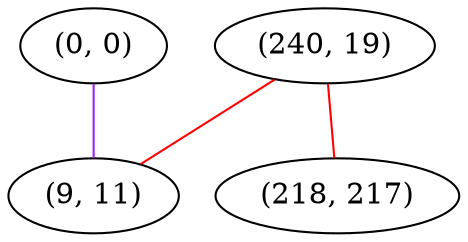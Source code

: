 graph "" {
"(0, 0)";
"(240, 19)";
"(9, 11)";
"(218, 217)";
"(0, 0)" -- "(9, 11)"  [color=purple, key=0, weight=4];
"(240, 19)" -- "(9, 11)"  [color=red, key=0, weight=1];
"(240, 19)" -- "(218, 217)"  [color=red, key=0, weight=1];
}
